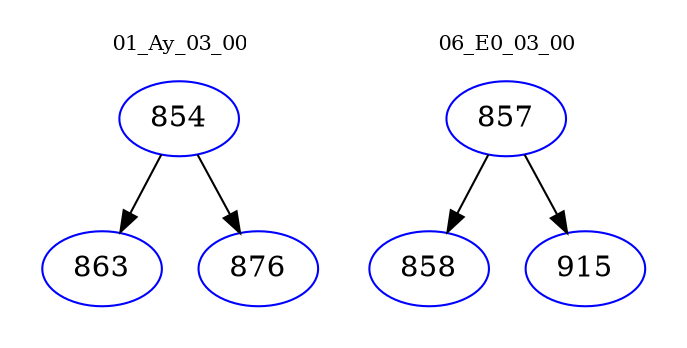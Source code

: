 digraph{
subgraph cluster_0 {
color = white
label = "01_Ay_03_00";
fontsize=10;
T0_854 [label="854", color="blue"]
T0_854 -> T0_863 [color="black"]
T0_863 [label="863", color="blue"]
T0_854 -> T0_876 [color="black"]
T0_876 [label="876", color="blue"]
}
subgraph cluster_1 {
color = white
label = "06_E0_03_00";
fontsize=10;
T1_857 [label="857", color="blue"]
T1_857 -> T1_858 [color="black"]
T1_858 [label="858", color="blue"]
T1_857 -> T1_915 [color="black"]
T1_915 [label="915", color="blue"]
}
}
